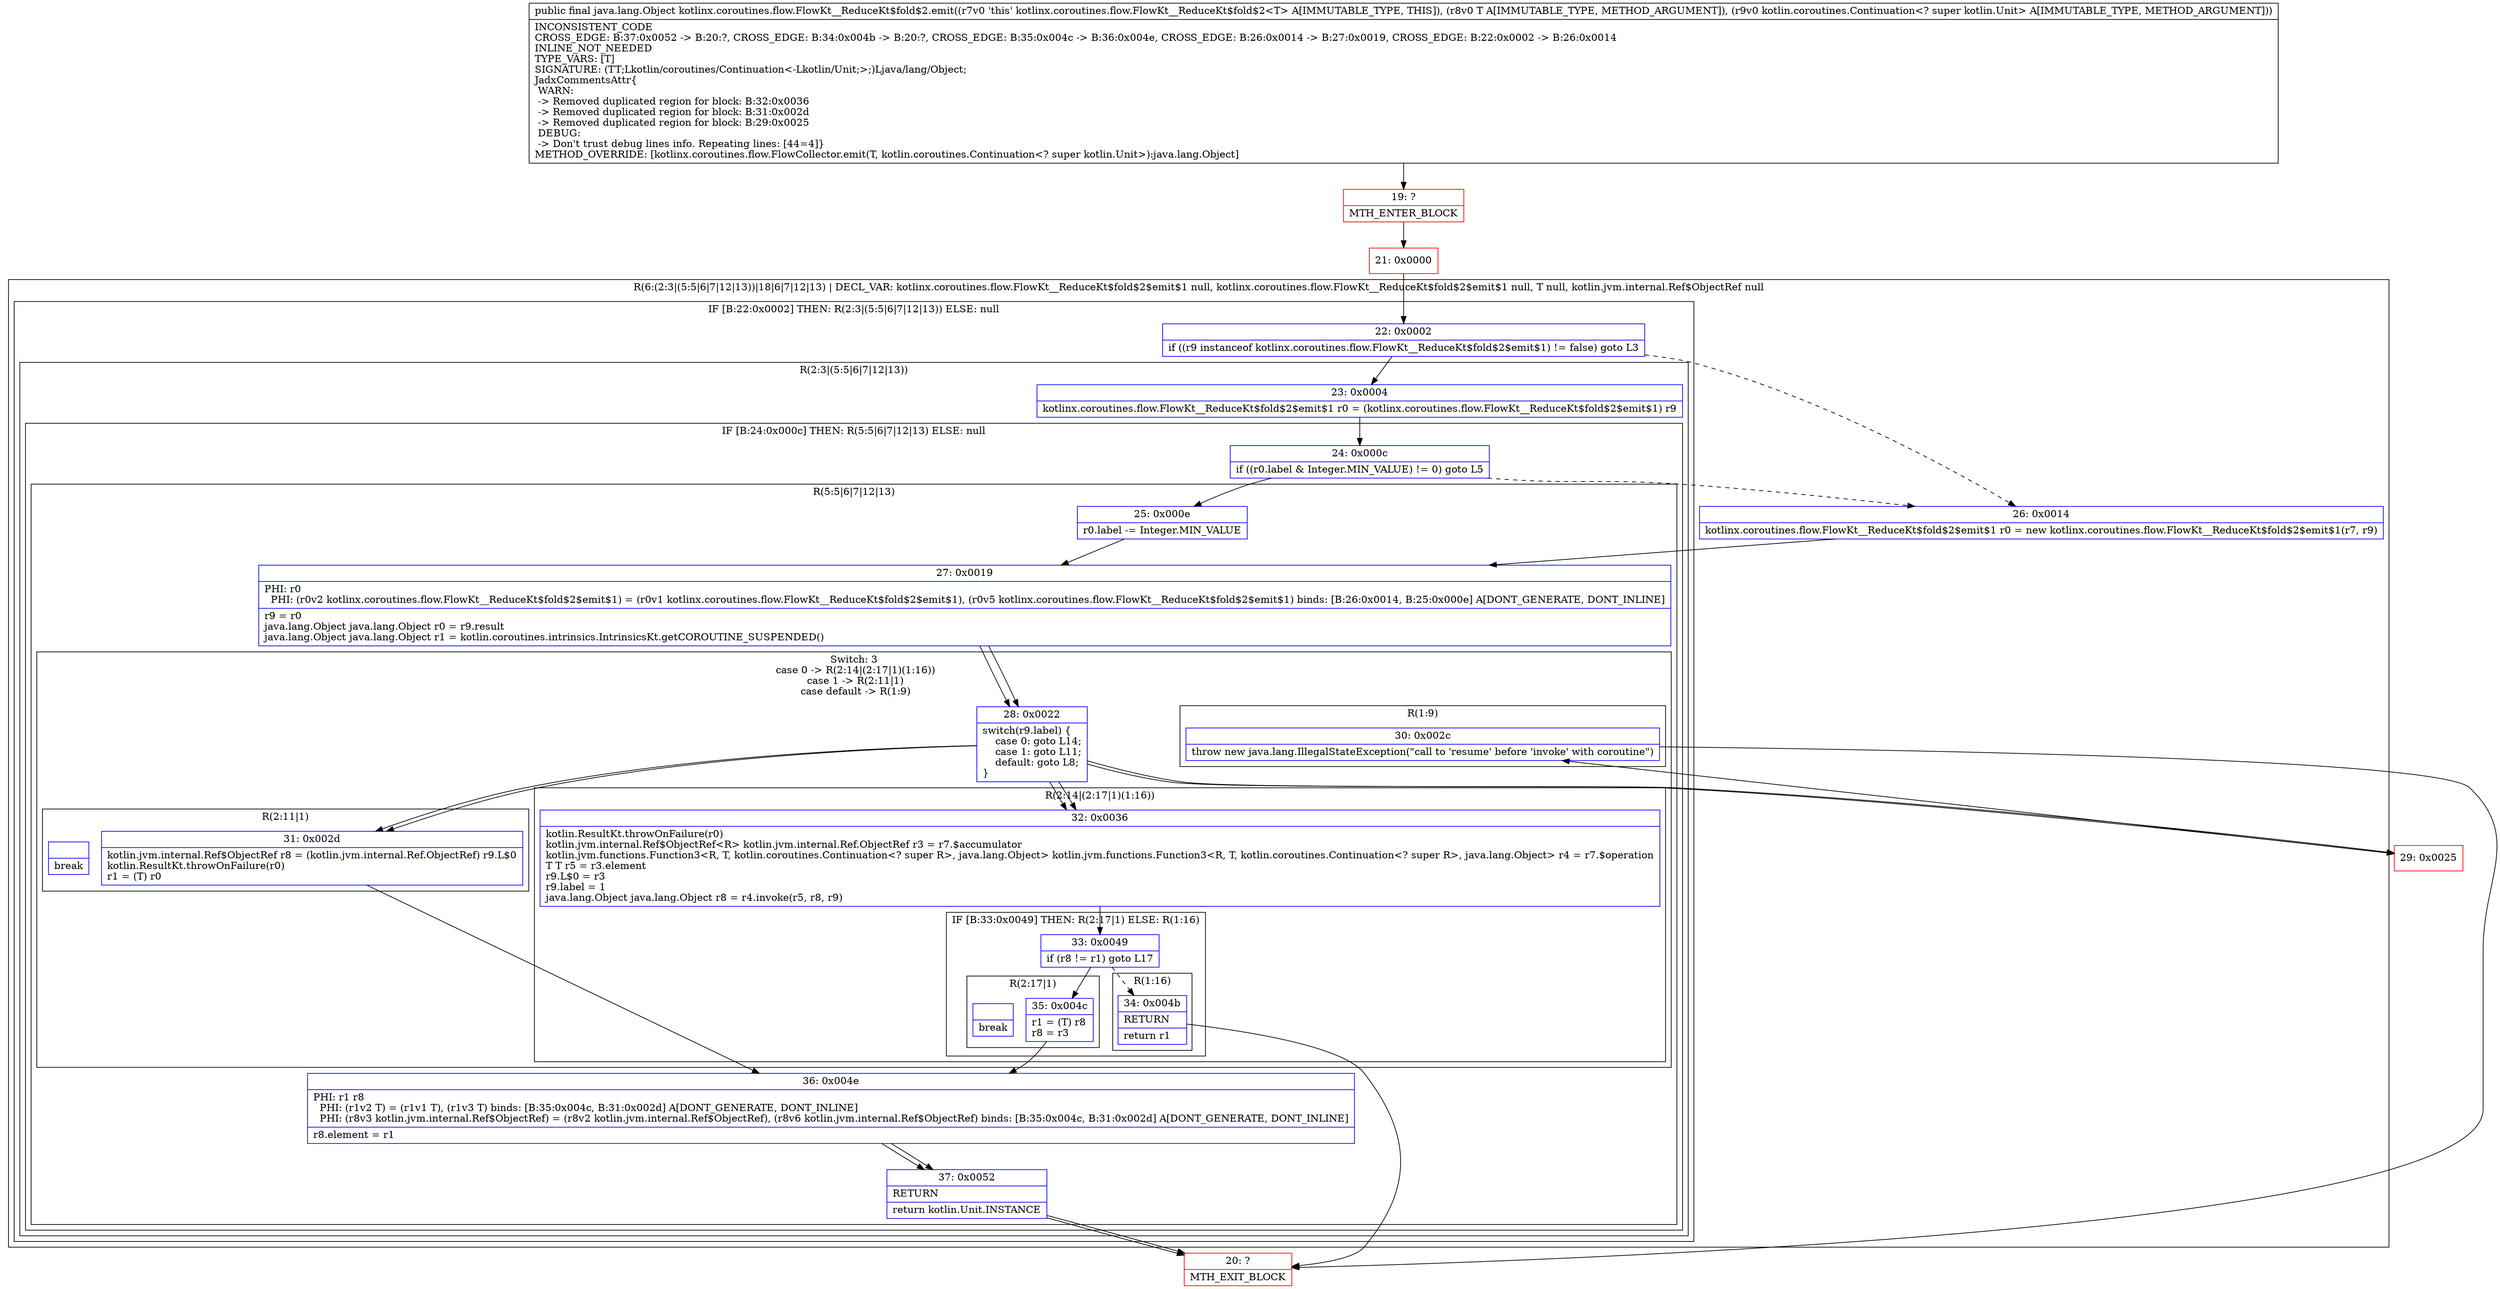 digraph "CFG forkotlinx.coroutines.flow.FlowKt__ReduceKt$fold$2.emit(Ljava\/lang\/Object;Lkotlin\/coroutines\/Continuation;)Ljava\/lang\/Object;" {
subgraph cluster_Region_722174103 {
label = "R(6:(2:3|(5:5|6|7|12|13))|18|6|7|12|13) | DECL_VAR: kotlinx.coroutines.flow.FlowKt__ReduceKt$fold$2$emit$1 null, kotlinx.coroutines.flow.FlowKt__ReduceKt$fold$2$emit$1 null, T null, kotlin.jvm.internal.Ref$ObjectRef null\l";
node [shape=record,color=blue];
subgraph cluster_IfRegion_872486010 {
label = "IF [B:22:0x0002] THEN: R(2:3|(5:5|6|7|12|13)) ELSE: null";
node [shape=record,color=blue];
Node_22 [shape=record,label="{22\:\ 0x0002|if ((r9 instanceof kotlinx.coroutines.flow.FlowKt__ReduceKt$fold$2$emit$1) != false) goto L3\l}"];
subgraph cluster_Region_1507799289 {
label = "R(2:3|(5:5|6|7|12|13))";
node [shape=record,color=blue];
Node_23 [shape=record,label="{23\:\ 0x0004|kotlinx.coroutines.flow.FlowKt__ReduceKt$fold$2$emit$1 r0 = (kotlinx.coroutines.flow.FlowKt__ReduceKt$fold$2$emit$1) r9\l}"];
subgraph cluster_IfRegion_1948728633 {
label = "IF [B:24:0x000c] THEN: R(5:5|6|7|12|13) ELSE: null";
node [shape=record,color=blue];
Node_24 [shape=record,label="{24\:\ 0x000c|if ((r0.label & Integer.MIN_VALUE) != 0) goto L5\l}"];
subgraph cluster_Region_1345647187 {
label = "R(5:5|6|7|12|13)";
node [shape=record,color=blue];
Node_25 [shape=record,label="{25\:\ 0x000e|r0.label \-= Integer.MIN_VALUE\l}"];
Node_27 [shape=record,label="{27\:\ 0x0019|PHI: r0 \l  PHI: (r0v2 kotlinx.coroutines.flow.FlowKt__ReduceKt$fold$2$emit$1) = (r0v1 kotlinx.coroutines.flow.FlowKt__ReduceKt$fold$2$emit$1), (r0v5 kotlinx.coroutines.flow.FlowKt__ReduceKt$fold$2$emit$1) binds: [B:26:0x0014, B:25:0x000e] A[DONT_GENERATE, DONT_INLINE]\l|r9 = r0\ljava.lang.Object java.lang.Object r0 = r9.result\ljava.lang.Object java.lang.Object r1 = kotlin.coroutines.intrinsics.IntrinsicsKt.getCOROUTINE_SUSPENDED()\l}"];
subgraph cluster_SwitchRegion_2034112961 {
label = "Switch: 3
 case 0 -> R(2:14|(2:17|1)(1:16))
 case 1 -> R(2:11|1)
 case default -> R(1:9)";
node [shape=record,color=blue];
Node_28 [shape=record,label="{28\:\ 0x0022|switch(r9.label) \{\l    case 0: goto L14;\l    case 1: goto L11;\l    default: goto L8;\l\}\l}"];
subgraph cluster_Region_239477065 {
label = "R(2:14|(2:17|1)(1:16))";
node [shape=record,color=blue];
Node_32 [shape=record,label="{32\:\ 0x0036|kotlin.ResultKt.throwOnFailure(r0)\lkotlin.jvm.internal.Ref$ObjectRef\<R\> kotlin.jvm.internal.Ref.ObjectRef r3 = r7.$accumulator\lkotlin.jvm.functions.Function3\<R, T, kotlin.coroutines.Continuation\<? super R\>, java.lang.Object\> kotlin.jvm.functions.Function3\<R, T, kotlin.coroutines.Continuation\<? super R\>, java.lang.Object\> r4 = r7.$operation\lT T r5 = r3.element\lr9.L$0 = r3\lr9.label = 1\ljava.lang.Object java.lang.Object r8 = r4.invoke(r5, r8, r9)\l}"];
subgraph cluster_IfRegion_1352049555 {
label = "IF [B:33:0x0049] THEN: R(2:17|1) ELSE: R(1:16)";
node [shape=record,color=blue];
Node_33 [shape=record,label="{33\:\ 0x0049|if (r8 != r1) goto L17\l}"];
subgraph cluster_Region_889535325 {
label = "R(2:17|1)";
node [shape=record,color=blue];
Node_35 [shape=record,label="{35\:\ 0x004c|r1 = (T) r8\lr8 = r3\l}"];
Node_InsnContainer_806541607 [shape=record,label="{|break\l}"];
}
subgraph cluster_Region_1877318817 {
label = "R(1:16)";
node [shape=record,color=blue];
Node_34 [shape=record,label="{34\:\ 0x004b|RETURN\l|return r1\l}"];
}
}
}
subgraph cluster_Region_775848064 {
label = "R(2:11|1)";
node [shape=record,color=blue];
Node_31 [shape=record,label="{31\:\ 0x002d|kotlin.jvm.internal.Ref$ObjectRef r8 = (kotlin.jvm.internal.Ref.ObjectRef) r9.L$0\lkotlin.ResultKt.throwOnFailure(r0)\lr1 = (T) r0\l}"];
Node_InsnContainer_1354091942 [shape=record,label="{|break\l}"];
}
subgraph cluster_Region_1823187214 {
label = "R(1:9)";
node [shape=record,color=blue];
Node_30 [shape=record,label="{30\:\ 0x002c|throw new java.lang.IllegalStateException(\"call to 'resume' before 'invoke' with coroutine\")\l}"];
}
}
Node_36 [shape=record,label="{36\:\ 0x004e|PHI: r1 r8 \l  PHI: (r1v2 T) = (r1v1 T), (r1v3 T) binds: [B:35:0x004c, B:31:0x002d] A[DONT_GENERATE, DONT_INLINE]\l  PHI: (r8v3 kotlin.jvm.internal.Ref$ObjectRef) = (r8v2 kotlin.jvm.internal.Ref$ObjectRef), (r8v6 kotlin.jvm.internal.Ref$ObjectRef) binds: [B:35:0x004c, B:31:0x002d] A[DONT_GENERATE, DONT_INLINE]\l|r8.element = r1\l}"];
Node_37 [shape=record,label="{37\:\ 0x0052|RETURN\l|return kotlin.Unit.INSTANCE\l}"];
}
}
}
}
Node_26 [shape=record,label="{26\:\ 0x0014|kotlinx.coroutines.flow.FlowKt__ReduceKt$fold$2$emit$1 r0 = new kotlinx.coroutines.flow.FlowKt__ReduceKt$fold$2$emit$1(r7, r9)\l}"];
Node_27 [shape=record,label="{27\:\ 0x0019|PHI: r0 \l  PHI: (r0v2 kotlinx.coroutines.flow.FlowKt__ReduceKt$fold$2$emit$1) = (r0v1 kotlinx.coroutines.flow.FlowKt__ReduceKt$fold$2$emit$1), (r0v5 kotlinx.coroutines.flow.FlowKt__ReduceKt$fold$2$emit$1) binds: [B:26:0x0014, B:25:0x000e] A[DONT_GENERATE, DONT_INLINE]\l|r9 = r0\ljava.lang.Object java.lang.Object r0 = r9.result\ljava.lang.Object java.lang.Object r1 = kotlin.coroutines.intrinsics.IntrinsicsKt.getCOROUTINE_SUSPENDED()\l}"];
subgraph cluster_SwitchRegion_1508854142 {
label = "Switch: 0";
node [shape=record,color=blue];
Node_28 [shape=record,label="{28\:\ 0x0022|switch(r9.label) \{\l    case 0: goto L14;\l    case 1: goto L11;\l    default: goto L8;\l\}\l}"];
}
Node_36 [shape=record,label="{36\:\ 0x004e|PHI: r1 r8 \l  PHI: (r1v2 T) = (r1v1 T), (r1v3 T) binds: [B:35:0x004c, B:31:0x002d] A[DONT_GENERATE, DONT_INLINE]\l  PHI: (r8v3 kotlin.jvm.internal.Ref$ObjectRef) = (r8v2 kotlin.jvm.internal.Ref$ObjectRef), (r8v6 kotlin.jvm.internal.Ref$ObjectRef) binds: [B:35:0x004c, B:31:0x002d] A[DONT_GENERATE, DONT_INLINE]\l|r8.element = r1\l}"];
Node_37 [shape=record,label="{37\:\ 0x0052|RETURN\l|return kotlin.Unit.INSTANCE\l}"];
}
Node_19 [shape=record,color=red,label="{19\:\ ?|MTH_ENTER_BLOCK\l}"];
Node_21 [shape=record,color=red,label="{21\:\ 0x0000}"];
Node_29 [shape=record,color=red,label="{29\:\ 0x0025}"];
Node_20 [shape=record,color=red,label="{20\:\ ?|MTH_EXIT_BLOCK\l}"];
MethodNode[shape=record,label="{public final java.lang.Object kotlinx.coroutines.flow.FlowKt__ReduceKt$fold$2.emit((r7v0 'this' kotlinx.coroutines.flow.FlowKt__ReduceKt$fold$2\<T\> A[IMMUTABLE_TYPE, THIS]), (r8v0 T A[IMMUTABLE_TYPE, METHOD_ARGUMENT]), (r9v0 kotlin.coroutines.Continuation\<? super kotlin.Unit\> A[IMMUTABLE_TYPE, METHOD_ARGUMENT]))  | INCONSISTENT_CODE\lCROSS_EDGE: B:37:0x0052 \-\> B:20:?, CROSS_EDGE: B:34:0x004b \-\> B:20:?, CROSS_EDGE: B:35:0x004c \-\> B:36:0x004e, CROSS_EDGE: B:26:0x0014 \-\> B:27:0x0019, CROSS_EDGE: B:22:0x0002 \-\> B:26:0x0014\lINLINE_NOT_NEEDED\lTYPE_VARS: [T]\lSIGNATURE: (TT;Lkotlin\/coroutines\/Continuation\<\-Lkotlin\/Unit;\>;)Ljava\/lang\/Object;\lJadxCommentsAttr\{\l WARN: \l \-\> Removed duplicated region for block: B:32:0x0036 \l \-\> Removed duplicated region for block: B:31:0x002d \l \-\> Removed duplicated region for block: B:29:0x0025 \l DEBUG: \l \-\> Don't trust debug lines info. Repeating lines: [44=4]\}\lMETHOD_OVERRIDE: [kotlinx.coroutines.flow.FlowCollector.emit(T, kotlin.coroutines.Continuation\<? super kotlin.Unit\>):java.lang.Object]\l}"];
MethodNode -> Node_19;Node_22 -> Node_23;
Node_22 -> Node_26[style=dashed];
Node_23 -> Node_24;
Node_24 -> Node_25;
Node_24 -> Node_26[style=dashed];
Node_25 -> Node_27;
Node_27 -> Node_28;
Node_28 -> Node_29;
Node_28 -> Node_31;
Node_28 -> Node_32;
Node_32 -> Node_33;
Node_33 -> Node_34[style=dashed];
Node_33 -> Node_35;
Node_35 -> Node_36;
Node_34 -> Node_20;
Node_31 -> Node_36;
Node_30 -> Node_20;
Node_36 -> Node_37;
Node_37 -> Node_20;
Node_26 -> Node_27;
Node_27 -> Node_28;
Node_28 -> Node_29;
Node_28 -> Node_31;
Node_28 -> Node_32;
Node_36 -> Node_37;
Node_37 -> Node_20;
Node_19 -> Node_21;
Node_21 -> Node_22;
Node_29 -> Node_30;
}

